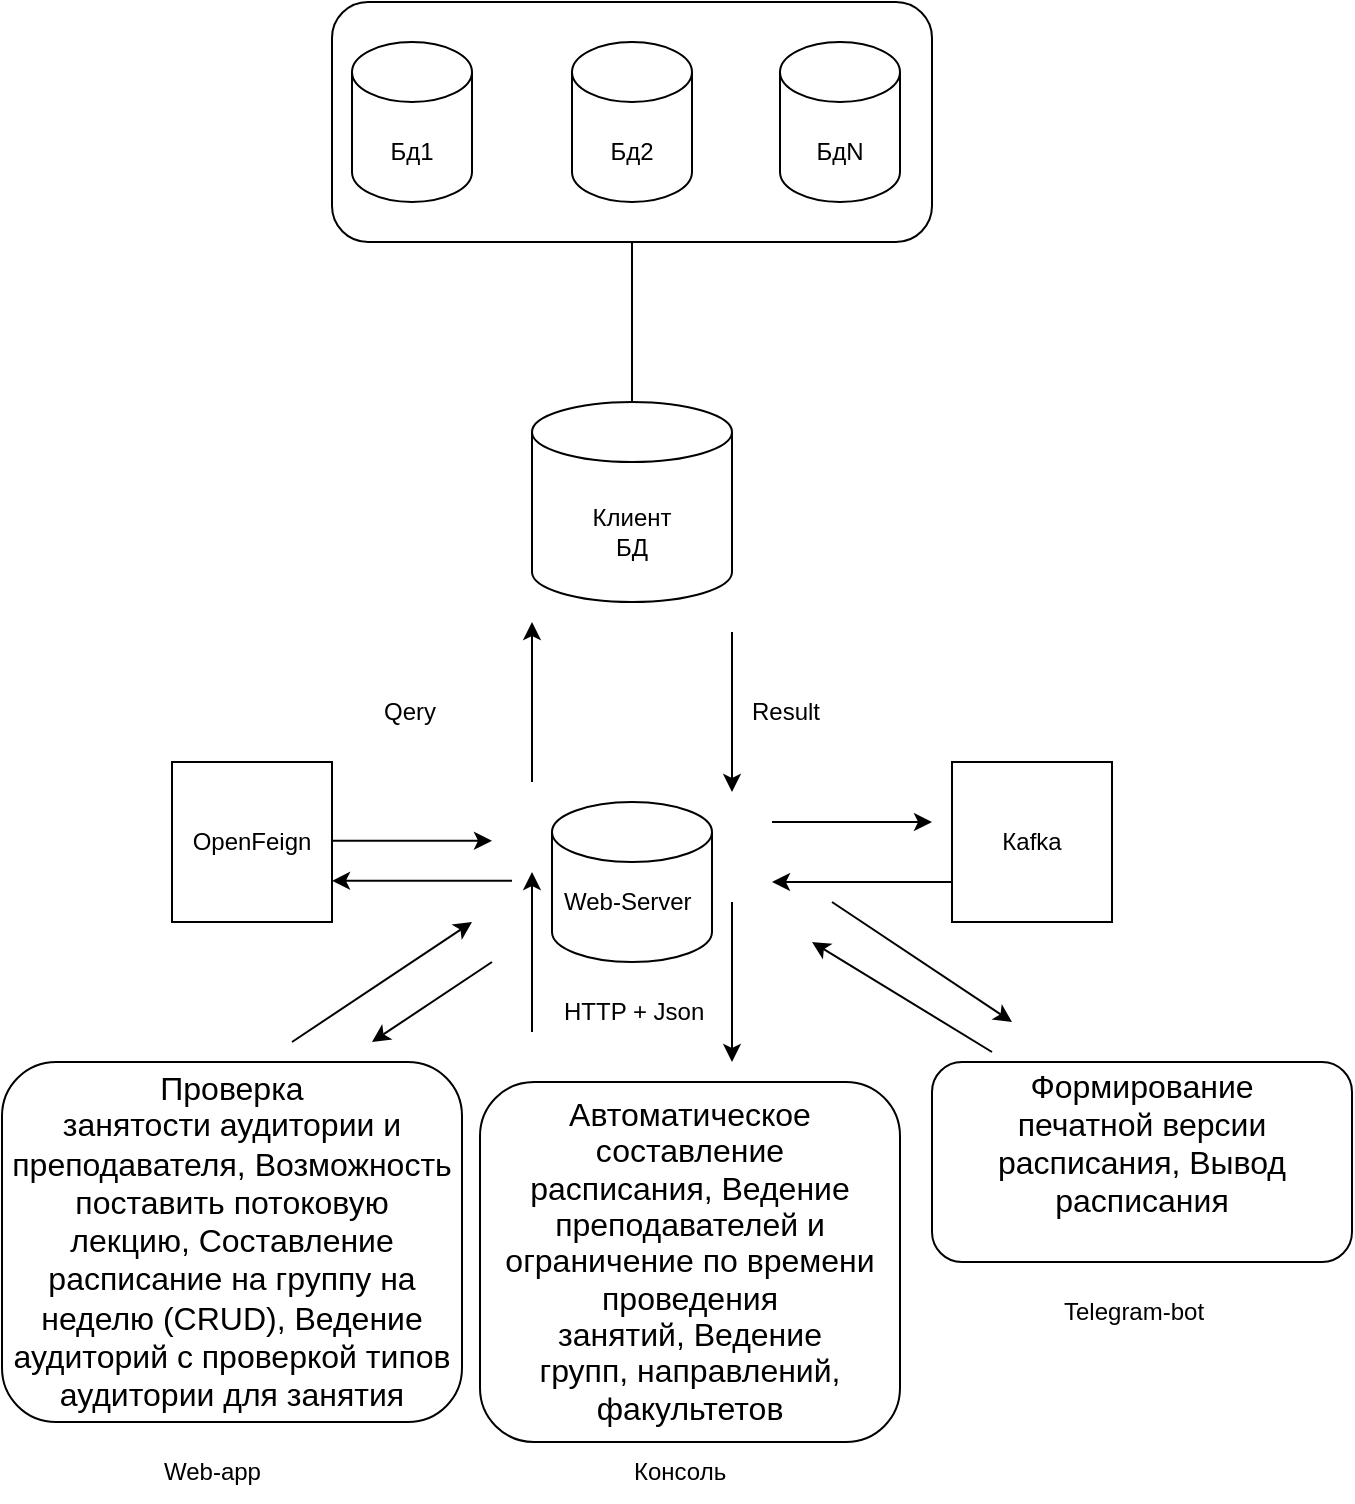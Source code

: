 <mxfile version="25.0.3">
  <diagram name="Страница — 1" id="f4Wf9Rq9JbERo32JdSKV">
    <mxGraphModel dx="2345" dy="667" grid="1" gridSize="10" guides="1" tooltips="1" connect="1" arrows="1" fold="1" page="1" pageScale="1" pageWidth="827" pageHeight="1169" math="0" shadow="0">
      <root>
        <mxCell id="0" />
        <mxCell id="1" parent="0" />
        <mxCell id="97N-wIbMj6tB275m0_wd-4" value="" style="rounded=1;whiteSpace=wrap;html=1;" vertex="1" parent="1">
          <mxGeometry x="160" y="110" width="300" height="120" as="geometry" />
        </mxCell>
        <mxCell id="97N-wIbMj6tB275m0_wd-1" value="" style="shape=cylinder3;whiteSpace=wrap;html=1;boundedLbl=1;backgroundOutline=1;size=15;" vertex="1" parent="1">
          <mxGeometry x="170" y="130" width="60" height="80" as="geometry" />
        </mxCell>
        <mxCell id="97N-wIbMj6tB275m0_wd-2" value="" style="shape=cylinder3;whiteSpace=wrap;html=1;boundedLbl=1;backgroundOutline=1;size=15;" vertex="1" parent="1">
          <mxGeometry x="280" y="130" width="60" height="80" as="geometry" />
        </mxCell>
        <mxCell id="97N-wIbMj6tB275m0_wd-3" value="" style="shape=cylinder3;whiteSpace=wrap;html=1;boundedLbl=1;backgroundOutline=1;size=15;" vertex="1" parent="1">
          <mxGeometry x="384" y="130" width="60" height="80" as="geometry" />
        </mxCell>
        <mxCell id="97N-wIbMj6tB275m0_wd-5" value="" style="shape=cylinder3;whiteSpace=wrap;html=1;boundedLbl=1;backgroundOutline=1;size=15;" vertex="1" parent="1">
          <mxGeometry x="260" y="310" width="100" height="100" as="geometry" />
        </mxCell>
        <mxCell id="97N-wIbMj6tB275m0_wd-6" value="" style="endArrow=none;html=1;rounded=0;exitX=0.5;exitY=0;exitDx=0;exitDy=0;exitPerimeter=0;" edge="1" parent="1" source="97N-wIbMj6tB275m0_wd-5">
          <mxGeometry width="50" height="50" relative="1" as="geometry">
            <mxPoint x="500" y="250" as="sourcePoint" />
            <mxPoint x="310" y="230" as="targetPoint" />
          </mxGeometry>
        </mxCell>
        <mxCell id="97N-wIbMj6tB275m0_wd-7" value="" style="shape=cylinder3;whiteSpace=wrap;html=1;boundedLbl=1;backgroundOutline=1;size=15;" vertex="1" parent="1">
          <mxGeometry x="270" y="510" width="80" height="80" as="geometry" />
        </mxCell>
        <mxCell id="97N-wIbMj6tB275m0_wd-8" value="" style="endArrow=classic;html=1;rounded=0;" edge="1" parent="1">
          <mxGeometry width="50" height="50" relative="1" as="geometry">
            <mxPoint x="260" y="500" as="sourcePoint" />
            <mxPoint x="260" y="420" as="targetPoint" />
          </mxGeometry>
        </mxCell>
        <mxCell id="97N-wIbMj6tB275m0_wd-9" value="" style="endArrow=classic;html=1;rounded=0;" edge="1" parent="1">
          <mxGeometry width="50" height="50" relative="1" as="geometry">
            <mxPoint x="360" y="425" as="sourcePoint" />
            <mxPoint x="360" y="505" as="targetPoint" />
          </mxGeometry>
        </mxCell>
        <mxCell id="97N-wIbMj6tB275m0_wd-10" value="&lt;div&gt;&lt;span style=&quot;font-size:12.0pt;line-height:115%;&lt;br/&gt;font-family:&amp;quot;Calibri&amp;quot;,sans-serif;mso-ascii-theme-font:minor-latin;mso-fareast-font-family:&lt;br/&gt;Calibri;mso-fareast-theme-font:minor-latin;mso-hansi-theme-font:minor-latin;&lt;br/&gt;mso-bidi-font-family:&amp;quot;Times New Roman&amp;quot;;mso-bidi-theme-font:minor-bidi;&lt;br/&gt;mso-ansi-language:RU;mso-fareast-language:EN-US;mso-bidi-language:AR-SA&quot;&gt;&lt;span style=&quot;font-family: Calibri, sans-serif; font-size: 12pt; background-color: initial;&quot;&gt;Проверка&lt;br&gt;занятости аудитории и преподавателя&lt;/span&gt;,&amp;nbsp;&lt;/span&gt;&lt;span style=&quot;font-family: Calibri, sans-serif; font-size: 12pt; background-color: initial;&quot;&gt;Возможность&lt;br&gt;поставить потоковую лекцию,&amp;nbsp;&lt;/span&gt;&lt;span style=&quot;font-family: Calibri, sans-serif; font-size: 12pt; background-color: initial;&quot;&gt;Составление&lt;br&gt;расписание на группу на неделю (CRUD),&amp;nbsp;&lt;/span&gt;&lt;span style=&quot;font-family: Calibri, sans-serif; font-size: 12pt; background-color: initial;&quot;&gt;Ведение&lt;br/&gt;аудиторий с проверкой типов аудитории для занятия&lt;/span&gt;&lt;/div&gt;" style="rounded=1;whiteSpace=wrap;html=1;" vertex="1" parent="1">
          <mxGeometry x="-5" y="640" width="230" height="180" as="geometry" />
        </mxCell>
        <mxCell id="97N-wIbMj6tB275m0_wd-11" value="" style="endArrow=classic;html=1;rounded=0;" edge="1" parent="1">
          <mxGeometry width="50" height="50" relative="1" as="geometry">
            <mxPoint x="260" y="625" as="sourcePoint" />
            <mxPoint x="260" y="545" as="targetPoint" />
          </mxGeometry>
        </mxCell>
        <mxCell id="97N-wIbMj6tB275m0_wd-12" value="" style="endArrow=classic;html=1;rounded=0;" edge="1" parent="1">
          <mxGeometry width="50" height="50" relative="1" as="geometry">
            <mxPoint x="360" y="560" as="sourcePoint" />
            <mxPoint x="360" y="640" as="targetPoint" />
          </mxGeometry>
        </mxCell>
        <mxCell id="97N-wIbMj6tB275m0_wd-13" value="Бд1" style="text;html=1;align=center;verticalAlign=middle;whiteSpace=wrap;rounded=0;" vertex="1" parent="1">
          <mxGeometry x="170" y="170" width="60" height="30" as="geometry" />
        </mxCell>
        <mxCell id="97N-wIbMj6tB275m0_wd-14" value="Бд2" style="text;html=1;align=center;verticalAlign=middle;whiteSpace=wrap;rounded=0;" vertex="1" parent="1">
          <mxGeometry x="280" y="170" width="60" height="30" as="geometry" />
        </mxCell>
        <mxCell id="97N-wIbMj6tB275m0_wd-15" value="БдN" style="text;html=1;align=center;verticalAlign=middle;whiteSpace=wrap;rounded=0;" vertex="1" parent="1">
          <mxGeometry x="384" y="170" width="60" height="30" as="geometry" />
        </mxCell>
        <mxCell id="97N-wIbMj6tB275m0_wd-16" value="Клиент БД" style="text;html=1;align=center;verticalAlign=middle;whiteSpace=wrap;rounded=0;" vertex="1" parent="1">
          <mxGeometry x="280" y="360" width="60" height="30" as="geometry" />
        </mxCell>
        <mxCell id="97N-wIbMj6tB275m0_wd-17" value="Qery" style="text;strokeColor=none;fillColor=none;align=left;verticalAlign=middle;spacingLeft=4;spacingRight=4;overflow=hidden;points=[[0,0.5],[1,0.5]];portConstraint=eastwest;rotatable=0;whiteSpace=wrap;html=1;" vertex="1" parent="1">
          <mxGeometry x="180" y="450" width="80" height="30" as="geometry" />
        </mxCell>
        <mxCell id="97N-wIbMj6tB275m0_wd-18" value="Result" style="text;strokeColor=none;fillColor=none;align=left;verticalAlign=middle;spacingLeft=4;spacingRight=4;overflow=hidden;points=[[0,0.5],[1,0.5]];portConstraint=eastwest;rotatable=0;whiteSpace=wrap;html=1;" vertex="1" parent="1">
          <mxGeometry x="364" y="450" width="80" height="30" as="geometry" />
        </mxCell>
        <mxCell id="97N-wIbMj6tB275m0_wd-19" value="Web-Server" style="text;strokeColor=none;fillColor=none;align=left;verticalAlign=middle;spacingLeft=4;spacingRight=4;overflow=hidden;points=[[0,0.5],[1,0.5]];portConstraint=eastwest;rotatable=0;whiteSpace=wrap;html=1;" vertex="1" parent="1">
          <mxGeometry x="270" y="540" width="80" height="40" as="geometry" />
        </mxCell>
        <mxCell id="97N-wIbMj6tB275m0_wd-20" value="HTTP + Json" style="text;strokeColor=none;fillColor=none;align=left;verticalAlign=middle;spacingLeft=4;spacingRight=4;overflow=hidden;points=[[0,0.5],[1,0.5]];portConstraint=eastwest;rotatable=0;whiteSpace=wrap;html=1;" vertex="1" parent="1">
          <mxGeometry x="270" y="600" width="86" height="30" as="geometry" />
        </mxCell>
        <mxCell id="97N-wIbMj6tB275m0_wd-21" value="&lt;span style=&quot;font-size:12.0pt;line-height:115%;&lt;br/&gt;font-family:&amp;quot;Calibri&amp;quot;,sans-serif;mso-ascii-theme-font:minor-latin;mso-fareast-font-family:&lt;br/&gt;Calibri;mso-fareast-theme-font:minor-latin;mso-hansi-theme-font:minor-latin;&lt;br/&gt;mso-bidi-font-family:&amp;quot;Times New Roman&amp;quot;;mso-bidi-theme-font:minor-bidi;&lt;br/&gt;mso-ansi-language:RU;mso-fareast-language:EN-US;mso-bidi-language:AR-SA&quot;&gt;Автоматическое&lt;br&gt;составление расписания,&amp;nbsp;&lt;/span&gt;&lt;span style=&quot;font-size:12.0pt;line-height:115%;&lt;br/&gt;font-family:&amp;quot;Calibri&amp;quot;,sans-serif;mso-ascii-theme-font:minor-latin;mso-fareast-font-family:&lt;br/&gt;Calibri;mso-fareast-theme-font:minor-latin;mso-hansi-theme-font:minor-latin;&lt;br/&gt;mso-bidi-font-family:&amp;quot;Times New Roman&amp;quot;;mso-bidi-theme-font:minor-bidi;&lt;br/&gt;mso-ansi-language:RU;mso-fareast-language:EN-US;mso-bidi-language:AR-SA&quot;&gt;Ведение&lt;br/&gt;преподавателей и ограничение по времени проведения занятий,&amp;nbsp;&lt;/span&gt;&lt;span style=&quot;font-size:12.0pt;line-height:115%;&lt;br/&gt;font-family:&amp;quot;Calibri&amp;quot;,sans-serif;mso-ascii-theme-font:minor-latin;mso-fareast-font-family:&lt;br/&gt;Calibri;mso-fareast-theme-font:minor-latin;mso-hansi-theme-font:minor-latin;&lt;br/&gt;mso-bidi-font-family:&amp;quot;Times New Roman&amp;quot;;mso-bidi-theme-font:minor-bidi;&lt;br/&gt;mso-ansi-language:RU;mso-fareast-language:EN-US;mso-bidi-language:AR-SA&quot;&gt;Ведение&lt;br/&gt;групп, направлений, факультетов&lt;/span&gt;" style="rounded=1;whiteSpace=wrap;html=1;" vertex="1" parent="1">
          <mxGeometry x="234" y="650" width="210" height="180" as="geometry" />
        </mxCell>
        <mxCell id="97N-wIbMj6tB275m0_wd-24" value="&lt;span style=&quot;font-size: 16px;&quot;&gt;Формирование&lt;/span&gt;&lt;br style=&quot;font-size: 16px;&quot;&gt;&lt;span style=&quot;font-size: 16px;&quot;&gt;печатной версии расписания, Вывод расписания&lt;/span&gt;&lt;div&gt;&lt;span style=&quot;font-size: 16px;&quot;&gt;&lt;br&gt;&lt;/span&gt;&lt;/div&gt;" style="rounded=1;whiteSpace=wrap;html=1;" vertex="1" parent="1">
          <mxGeometry x="460" y="640" width="210" height="100" as="geometry" />
        </mxCell>
        <mxCell id="97N-wIbMj6tB275m0_wd-25" value="Web-app" style="text;strokeColor=none;fillColor=none;align=left;verticalAlign=middle;spacingLeft=4;spacingRight=4;overflow=hidden;points=[[0,0.5],[1,0.5]];portConstraint=eastwest;rotatable=0;whiteSpace=wrap;html=1;" vertex="1" parent="1">
          <mxGeometry x="70" y="830" width="80" height="30" as="geometry" />
        </mxCell>
        <mxCell id="97N-wIbMj6tB275m0_wd-26" value="Консоль" style="text;strokeColor=none;fillColor=none;align=left;verticalAlign=middle;spacingLeft=4;spacingRight=4;overflow=hidden;points=[[0,0.5],[1,0.5]];portConstraint=eastwest;rotatable=0;whiteSpace=wrap;html=1;" vertex="1" parent="1">
          <mxGeometry x="305" y="830" width="80" height="30" as="geometry" />
        </mxCell>
        <mxCell id="97N-wIbMj6tB275m0_wd-27" value="Telegram-bot" style="text;strokeColor=none;fillColor=none;align=left;verticalAlign=middle;spacingLeft=4;spacingRight=4;overflow=hidden;points=[[0,0.5],[1,0.5]];portConstraint=eastwest;rotatable=0;whiteSpace=wrap;html=1;" vertex="1" parent="1">
          <mxGeometry x="520" y="750" width="90" height="30" as="geometry" />
        </mxCell>
        <mxCell id="97N-wIbMj6tB275m0_wd-28" value="" style="endArrow=classic;html=1;rounded=0;" edge="1" parent="1">
          <mxGeometry width="50" height="50" relative="1" as="geometry">
            <mxPoint x="140" y="630" as="sourcePoint" />
            <mxPoint x="230" y="570" as="targetPoint" />
          </mxGeometry>
        </mxCell>
        <mxCell id="97N-wIbMj6tB275m0_wd-29" value="" style="endArrow=classic;html=1;rounded=0;" edge="1" parent="1">
          <mxGeometry width="50" height="50" relative="1" as="geometry">
            <mxPoint x="410" y="560" as="sourcePoint" />
            <mxPoint x="500" y="620" as="targetPoint" />
          </mxGeometry>
        </mxCell>
        <mxCell id="97N-wIbMj6tB275m0_wd-30" value="" style="endArrow=classic;html=1;rounded=0;" edge="1" parent="1">
          <mxGeometry width="50" height="50" relative="1" as="geometry">
            <mxPoint x="490" y="635" as="sourcePoint" />
            <mxPoint x="400" y="580" as="targetPoint" />
          </mxGeometry>
        </mxCell>
        <mxCell id="97N-wIbMj6tB275m0_wd-31" value="" style="endArrow=classic;html=1;rounded=0;" edge="1" parent="1">
          <mxGeometry width="50" height="50" relative="1" as="geometry">
            <mxPoint x="240" y="590" as="sourcePoint" />
            <mxPoint x="180" y="630" as="targetPoint" />
          </mxGeometry>
        </mxCell>
        <mxCell id="97N-wIbMj6tB275m0_wd-32" value="Каfka" style="whiteSpace=wrap;html=1;aspect=fixed;" vertex="1" parent="1">
          <mxGeometry x="470" y="490" width="80" height="80" as="geometry" />
        </mxCell>
        <mxCell id="97N-wIbMj6tB275m0_wd-33" value="" style="endArrow=classic;html=1;rounded=0;" edge="1" parent="1">
          <mxGeometry width="50" height="50" relative="1" as="geometry">
            <mxPoint x="380" y="520" as="sourcePoint" />
            <mxPoint x="460" y="520" as="targetPoint" />
          </mxGeometry>
        </mxCell>
        <mxCell id="97N-wIbMj6tB275m0_wd-34" value="" style="endArrow=classic;html=1;rounded=0;exitX=0;exitY=0.75;exitDx=0;exitDy=0;" edge="1" parent="1" source="97N-wIbMj6tB275m0_wd-32">
          <mxGeometry width="50" height="50" relative="1" as="geometry">
            <mxPoint x="430" y="570" as="sourcePoint" />
            <mxPoint x="380" y="550" as="targetPoint" />
          </mxGeometry>
        </mxCell>
        <mxCell id="97N-wIbMj6tB275m0_wd-36" value="OpenFeign" style="whiteSpace=wrap;html=1;aspect=fixed;" vertex="1" parent="1">
          <mxGeometry x="80" y="490" width="80" height="80" as="geometry" />
        </mxCell>
        <mxCell id="97N-wIbMj6tB275m0_wd-37" value="" style="endArrow=classic;html=1;rounded=0;exitX=0;exitY=0.75;exitDx=0;exitDy=0;" edge="1" parent="1">
          <mxGeometry width="50" height="50" relative="1" as="geometry">
            <mxPoint x="250" y="549.41" as="sourcePoint" />
            <mxPoint x="160" y="549.41" as="targetPoint" />
          </mxGeometry>
        </mxCell>
        <mxCell id="97N-wIbMj6tB275m0_wd-38" value="" style="endArrow=classic;html=1;rounded=0;" edge="1" parent="1">
          <mxGeometry width="50" height="50" relative="1" as="geometry">
            <mxPoint x="160" y="529.41" as="sourcePoint" />
            <mxPoint x="240" y="529.41" as="targetPoint" />
          </mxGeometry>
        </mxCell>
      </root>
    </mxGraphModel>
  </diagram>
</mxfile>
